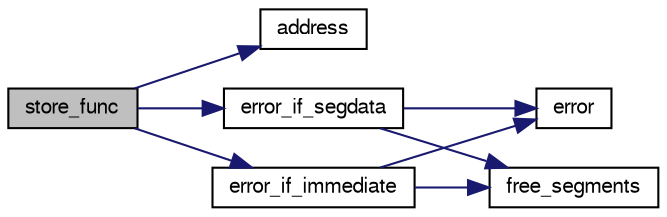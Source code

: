 digraph G
{
  edge [fontname="FreeSans",fontsize="10",labelfontname="FreeSans",labelfontsize="10"];
  node [fontname="FreeSans",fontsize="10",shape=record];
  rankdir=LR;
  Node1 [label="store_func",height=0.2,width=0.4,color="black", fillcolor="grey75", style="filled" fontcolor="black"];
  Node1 -> Node2 [color="midnightblue",fontsize="10",style="solid",fontname="FreeSans"];
  Node2 [label="address",height=0.2,width=0.4,color="black", fillcolor="white", style="filled",URL="$exec_8c.html#a5751857142f6901d08db5916ad3e11f3",tooltip="Calcule l&#39;adresse &quot;réelle&quot; d&#39;une instruction en mode absolu/indexé"];
  Node1 -> Node3 [color="midnightblue",fontsize="10",style="solid",fontname="FreeSans"];
  Node3 [label="error_if_immediate",height=0.2,width=0.4,color="black", fillcolor="white", style="filled",URL="$exec_8c.html#a4ed705961a2433010bce56e832bfd940",tooltip="Appelle error si l&#39;instruction est en mode immédiat."];
  Node3 -> Node4 [color="midnightblue",fontsize="10",style="solid",fontname="FreeSans"];
  Node4 [label="error",height=0.2,width=0.4,color="black", fillcolor="white", style="filled",URL="$error_8h.html#a531bb138b38aef758b45a442aa53938a",tooltip="Affichage d&#39;une erreur et fin du simulateur."];
  Node3 -> Node5 [color="midnightblue",fontsize="10",style="solid",fontname="FreeSans"];
  Node5 [label="free_segments",height=0.2,width=0.4,color="black", fillcolor="white", style="filled",URL="$exec_8c.html#a22661afee2911cfaf182981895f61aea",tooltip="Libère les segments de mémoires alloués dynamiquement."];
  Node1 -> Node6 [color="midnightblue",fontsize="10",style="solid",fontname="FreeSans"];
  Node6 [label="error_if_segdata",height=0.2,width=0.4,color="black", fillcolor="white", style="filled",URL="$exec_8c.html#af70d348f0f265bc6fdea42eb51a68506",tooltip="Appelle error si l&#39;on essayer d&#39;accèder à une donnée en dehors du segment de données."];
  Node6 -> Node4 [color="midnightblue",fontsize="10",style="solid",fontname="FreeSans"];
  Node6 -> Node5 [color="midnightblue",fontsize="10",style="solid",fontname="FreeSans"];
}
